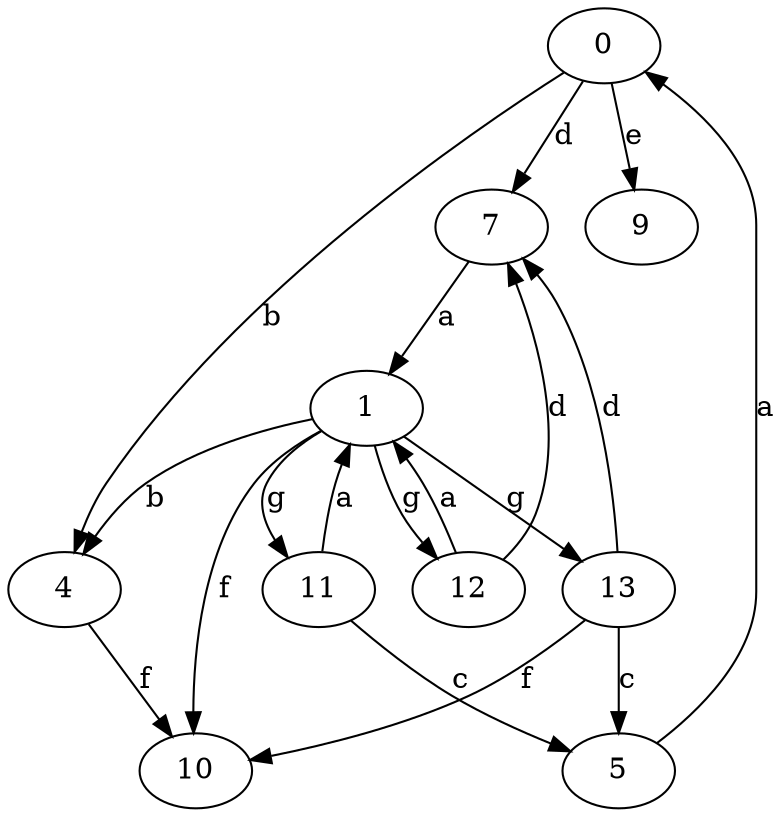 strict digraph  {
0;
1;
4;
5;
7;
9;
10;
11;
12;
13;
0 -> 4  [label=b];
0 -> 7  [label=d];
0 -> 9  [label=e];
1 -> 4  [label=b];
1 -> 10  [label=f];
1 -> 11  [label=g];
1 -> 12  [label=g];
1 -> 13  [label=g];
4 -> 10  [label=f];
5 -> 0  [label=a];
7 -> 1  [label=a];
11 -> 1  [label=a];
11 -> 5  [label=c];
12 -> 1  [label=a];
12 -> 7  [label=d];
13 -> 5  [label=c];
13 -> 7  [label=d];
13 -> 10  [label=f];
}
